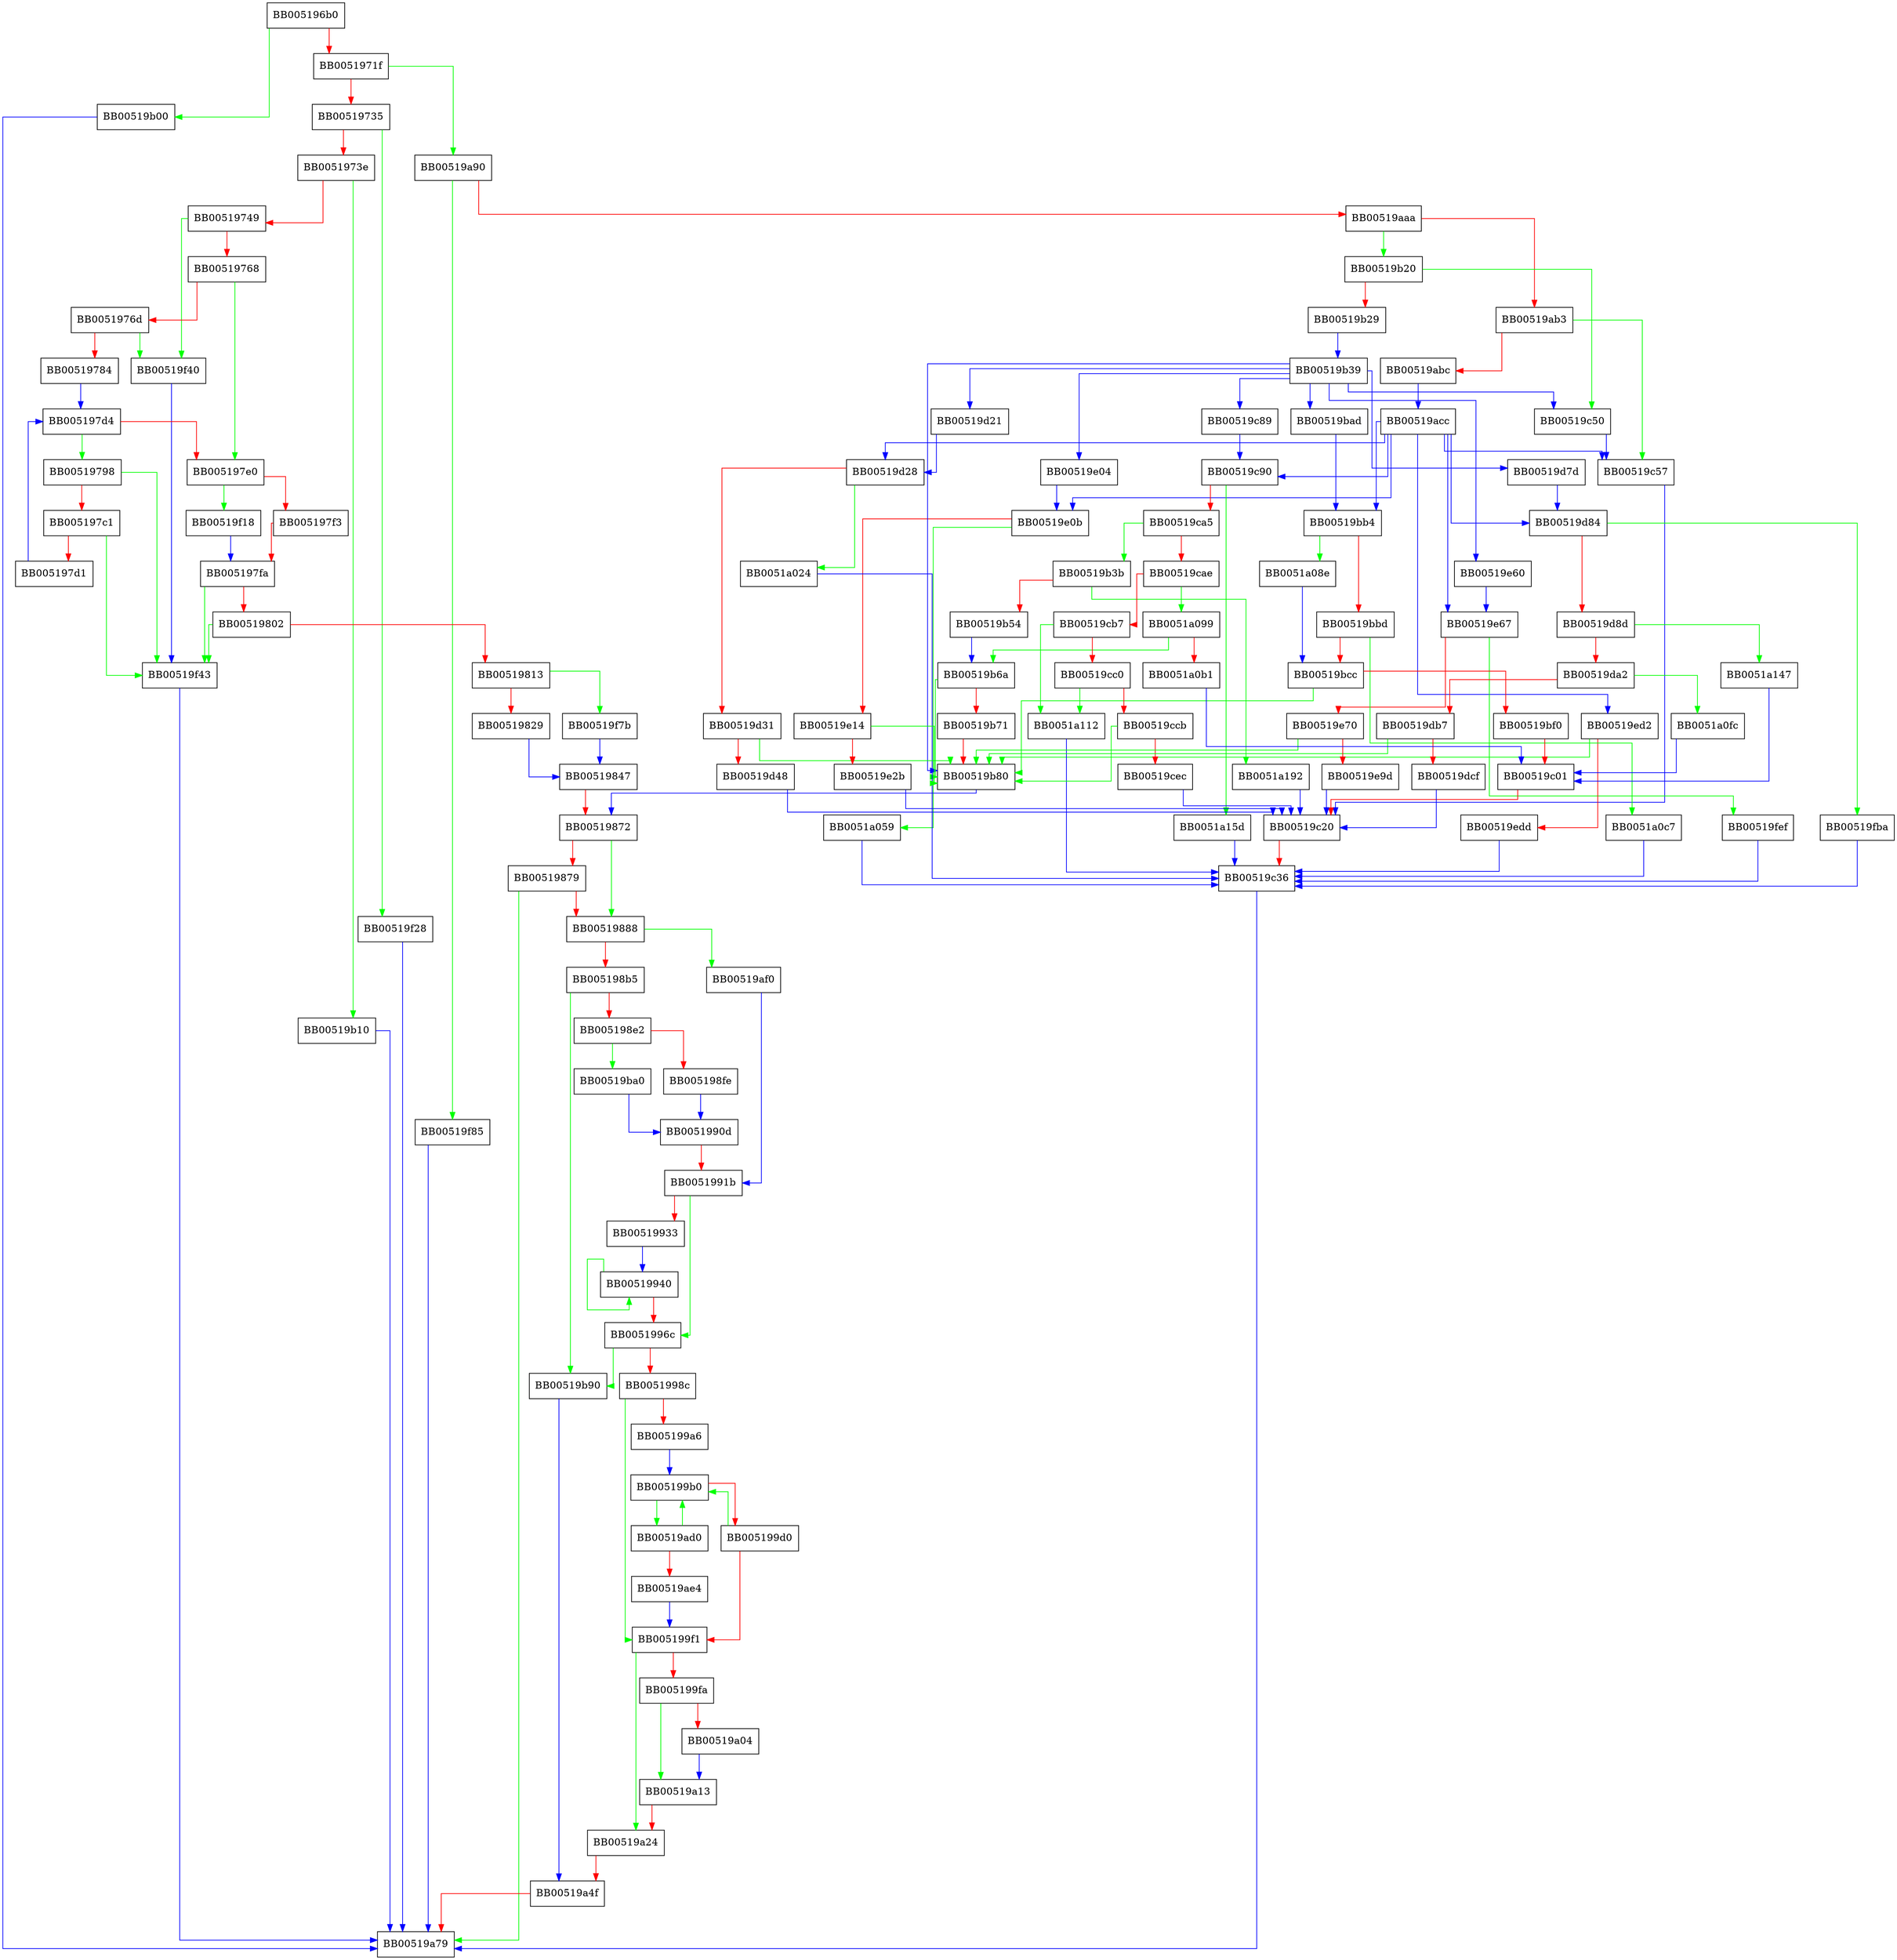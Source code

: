 digraph generate_v3 {
  node [shape="box"];
  graph [splines=ortho];
  BB005196b0 -> BB00519b00 [color="green"];
  BB005196b0 -> BB0051971f [color="red"];
  BB0051971f -> BB00519a90 [color="green"];
  BB0051971f -> BB00519735 [color="red"];
  BB00519735 -> BB00519f28 [color="green"];
  BB00519735 -> BB0051973e [color="red"];
  BB0051973e -> BB00519b10 [color="green"];
  BB0051973e -> BB00519749 [color="red"];
  BB00519749 -> BB00519f40 [color="green"];
  BB00519749 -> BB00519768 [color="red"];
  BB00519768 -> BB005197e0 [color="green"];
  BB00519768 -> BB0051976d [color="red"];
  BB0051976d -> BB00519f40 [color="green"];
  BB0051976d -> BB00519784 [color="red"];
  BB00519784 -> BB005197d4 [color="blue"];
  BB00519798 -> BB00519f43 [color="green"];
  BB00519798 -> BB005197c1 [color="red"];
  BB005197c1 -> BB00519f43 [color="green"];
  BB005197c1 -> BB005197d1 [color="red"];
  BB005197d1 -> BB005197d4 [color="blue"];
  BB005197d4 -> BB00519798 [color="green"];
  BB005197d4 -> BB005197e0 [color="red"];
  BB005197e0 -> BB00519f18 [color="green"];
  BB005197e0 -> BB005197f3 [color="red"];
  BB005197f3 -> BB005197fa [color="red"];
  BB005197fa -> BB00519f43 [color="green"];
  BB005197fa -> BB00519802 [color="red"];
  BB00519802 -> BB00519f43 [color="green"];
  BB00519802 -> BB00519813 [color="red"];
  BB00519813 -> BB00519f7b [color="green"];
  BB00519813 -> BB00519829 [color="red"];
  BB00519829 -> BB00519847 [color="blue"];
  BB00519847 -> BB00519872 [color="red"];
  BB00519872 -> BB00519888 [color="green"];
  BB00519872 -> BB00519879 [color="red"];
  BB00519879 -> BB00519a79 [color="green"];
  BB00519879 -> BB00519888 [color="red"];
  BB00519888 -> BB00519af0 [color="green"];
  BB00519888 -> BB005198b5 [color="red"];
  BB005198b5 -> BB00519b90 [color="green"];
  BB005198b5 -> BB005198e2 [color="red"];
  BB005198e2 -> BB00519ba0 [color="green"];
  BB005198e2 -> BB005198fe [color="red"];
  BB005198fe -> BB0051990d [color="blue"];
  BB0051990d -> BB0051991b [color="red"];
  BB0051991b -> BB0051996c [color="green"];
  BB0051991b -> BB00519933 [color="red"];
  BB00519933 -> BB00519940 [color="blue"];
  BB00519940 -> BB00519940 [color="green"];
  BB00519940 -> BB0051996c [color="red"];
  BB0051996c -> BB00519b90 [color="green"];
  BB0051996c -> BB0051998c [color="red"];
  BB0051998c -> BB005199f1 [color="green"];
  BB0051998c -> BB005199a6 [color="red"];
  BB005199a6 -> BB005199b0 [color="blue"];
  BB005199b0 -> BB00519ad0 [color="green"];
  BB005199b0 -> BB005199d0 [color="red"];
  BB005199d0 -> BB005199b0 [color="green"];
  BB005199d0 -> BB005199f1 [color="red"];
  BB005199f1 -> BB00519a24 [color="green"];
  BB005199f1 -> BB005199fa [color="red"];
  BB005199fa -> BB00519a13 [color="green"];
  BB005199fa -> BB00519a04 [color="red"];
  BB00519a04 -> BB00519a13 [color="blue"];
  BB00519a13 -> BB00519a24 [color="red"];
  BB00519a24 -> BB00519a4f [color="red"];
  BB00519a4f -> BB00519a79 [color="red"];
  BB00519a90 -> BB00519f85 [color="green"];
  BB00519a90 -> BB00519aaa [color="red"];
  BB00519aaa -> BB00519b20 [color="green"];
  BB00519aaa -> BB00519ab3 [color="red"];
  BB00519ab3 -> BB00519c57 [color="green"];
  BB00519ab3 -> BB00519abc [color="red"];
  BB00519abc -> BB00519acc [color="blue"];
  BB00519acc -> BB00519c57 [color="blue"];
  BB00519acc -> BB00519e67 [color="blue"];
  BB00519acc -> BB00519d28 [color="blue"];
  BB00519acc -> BB00519c90 [color="blue"];
  BB00519acc -> BB00519ed2 [color="blue"];
  BB00519acc -> BB00519e0b [color="blue"];
  BB00519acc -> BB00519bb4 [color="blue"];
  BB00519acc -> BB00519d84 [color="blue"];
  BB00519ad0 -> BB005199b0 [color="green"];
  BB00519ad0 -> BB00519ae4 [color="red"];
  BB00519ae4 -> BB005199f1 [color="blue"];
  BB00519af0 -> BB0051991b [color="blue"];
  BB00519b00 -> BB00519a79 [color="blue"];
  BB00519b10 -> BB00519a79 [color="blue"];
  BB00519b20 -> BB00519c50 [color="green"];
  BB00519b20 -> BB00519b29 [color="red"];
  BB00519b29 -> BB00519b39 [color="blue"];
  BB00519b39 -> BB00519c50 [color="blue"];
  BB00519b39 -> BB00519e60 [color="blue"];
  BB00519b39 -> BB00519d21 [color="blue"];
  BB00519b39 -> BB00519c89 [color="blue"];
  BB00519b39 -> BB00519b80 [color="blue"];
  BB00519b39 -> BB00519e04 [color="blue"];
  BB00519b39 -> BB00519bad [color="blue"];
  BB00519b39 -> BB00519d7d [color="blue"];
  BB00519b3b -> BB0051a192 [color="green"];
  BB00519b3b -> BB00519b54 [color="red"];
  BB00519b54 -> BB00519b6a [color="blue"];
  BB00519b6a -> BB00519b80 [color="green"];
  BB00519b6a -> BB00519b71 [color="red"];
  BB00519b71 -> BB00519b80 [color="red"];
  BB00519b80 -> BB00519872 [color="blue"];
  BB00519b90 -> BB00519a4f [color="blue"];
  BB00519ba0 -> BB0051990d [color="blue"];
  BB00519bad -> BB00519bb4 [color="blue"];
  BB00519bb4 -> BB0051a08e [color="green"];
  BB00519bb4 -> BB00519bbd [color="red"];
  BB00519bbd -> BB0051a0c7 [color="green"];
  BB00519bbd -> BB00519bcc [color="red"];
  BB00519bcc -> BB00519b80 [color="green"];
  BB00519bcc -> BB00519bf0 [color="red"];
  BB00519bf0 -> BB00519c01 [color="red"];
  BB00519c01 -> BB00519c20 [color="red"];
  BB00519c20 -> BB00519c36 [color="red"];
  BB00519c36 -> BB00519a79 [color="blue"];
  BB00519c50 -> BB00519c57 [color="blue"];
  BB00519c57 -> BB00519c20 [color="blue"];
  BB00519c89 -> BB00519c90 [color="blue"];
  BB00519c90 -> BB0051a15d [color="green"];
  BB00519c90 -> BB00519ca5 [color="red"];
  BB00519ca5 -> BB00519b3b [color="green"];
  BB00519ca5 -> BB00519cae [color="red"];
  BB00519cae -> BB0051a099 [color="green"];
  BB00519cae -> BB00519cb7 [color="red"];
  BB00519cb7 -> BB0051a112 [color="green"];
  BB00519cb7 -> BB00519cc0 [color="red"];
  BB00519cc0 -> BB0051a112 [color="green"];
  BB00519cc0 -> BB00519ccb [color="red"];
  BB00519ccb -> BB00519b80 [color="green"];
  BB00519ccb -> BB00519cec [color="red"];
  BB00519cec -> BB00519c20 [color="blue"];
  BB00519d21 -> BB00519d28 [color="blue"];
  BB00519d28 -> BB0051a024 [color="green"];
  BB00519d28 -> BB00519d31 [color="red"];
  BB00519d31 -> BB00519b80 [color="green"];
  BB00519d31 -> BB00519d48 [color="red"];
  BB00519d48 -> BB00519c20 [color="blue"];
  BB00519d7d -> BB00519d84 [color="blue"];
  BB00519d84 -> BB00519fba [color="green"];
  BB00519d84 -> BB00519d8d [color="red"];
  BB00519d8d -> BB0051a147 [color="green"];
  BB00519d8d -> BB00519da2 [color="red"];
  BB00519da2 -> BB0051a0fc [color="green"];
  BB00519da2 -> BB00519db7 [color="red"];
  BB00519db7 -> BB00519b80 [color="green"];
  BB00519db7 -> BB00519dcf [color="red"];
  BB00519dcf -> BB00519c20 [color="blue"];
  BB00519e04 -> BB00519e0b [color="blue"];
  BB00519e0b -> BB0051a059 [color="green"];
  BB00519e0b -> BB00519e14 [color="red"];
  BB00519e14 -> BB00519b80 [color="green"];
  BB00519e14 -> BB00519e2b [color="red"];
  BB00519e2b -> BB00519c20 [color="blue"];
  BB00519e60 -> BB00519e67 [color="blue"];
  BB00519e67 -> BB00519fef [color="green"];
  BB00519e67 -> BB00519e70 [color="red"];
  BB00519e70 -> BB00519b80 [color="green"];
  BB00519e70 -> BB00519e9d [color="red"];
  BB00519e9d -> BB00519c20 [color="blue"];
  BB00519ed2 -> BB00519b80 [color="green"];
  BB00519ed2 -> BB00519edd [color="red"];
  BB00519edd -> BB00519c36 [color="blue"];
  BB00519f18 -> BB005197fa [color="blue"];
  BB00519f28 -> BB00519a79 [color="blue"];
  BB00519f40 -> BB00519f43 [color="blue"];
  BB00519f43 -> BB00519a79 [color="blue"];
  BB00519f7b -> BB00519847 [color="blue"];
  BB00519f85 -> BB00519a79 [color="blue"];
  BB00519fba -> BB00519c36 [color="blue"];
  BB00519fef -> BB00519c36 [color="blue"];
  BB0051a024 -> BB00519c36 [color="blue"];
  BB0051a059 -> BB00519c36 [color="blue"];
  BB0051a08e -> BB00519bcc [color="blue"];
  BB0051a099 -> BB00519b6a [color="green"];
  BB0051a099 -> BB0051a0b1 [color="red"];
  BB0051a0b1 -> BB00519c01 [color="blue"];
  BB0051a0c7 -> BB00519c36 [color="blue"];
  BB0051a0fc -> BB00519c01 [color="blue"];
  BB0051a112 -> BB00519c36 [color="blue"];
  BB0051a147 -> BB00519c01 [color="blue"];
  BB0051a15d -> BB00519c36 [color="blue"];
  BB0051a192 -> BB00519c20 [color="blue"];
}